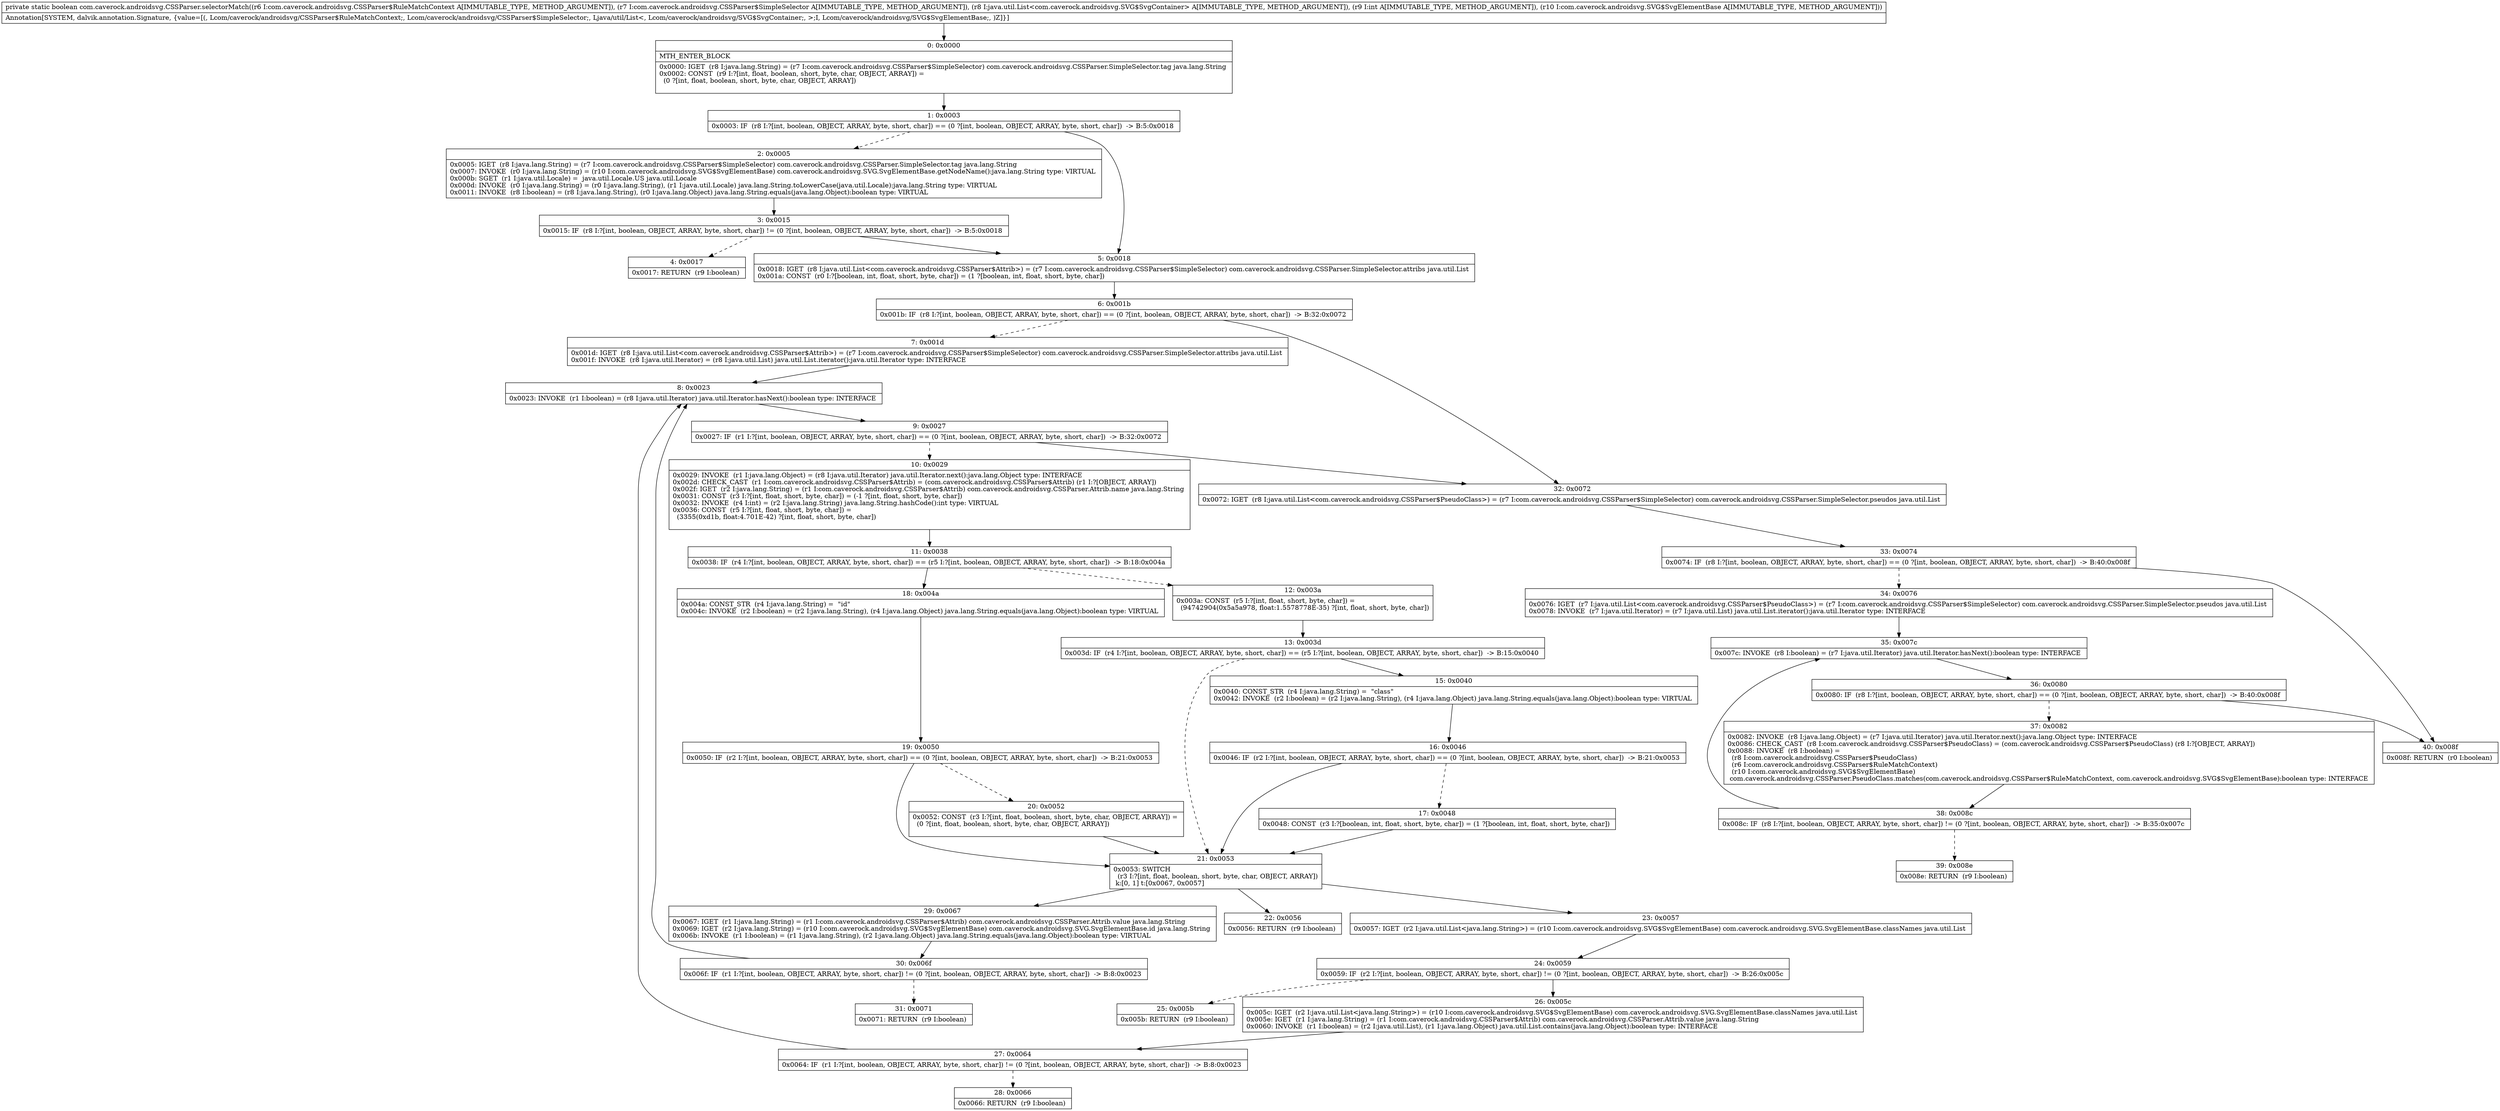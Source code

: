 digraph "CFG forcom.caverock.androidsvg.CSSParser.selectorMatch(Lcom\/caverock\/androidsvg\/CSSParser$RuleMatchContext;Lcom\/caverock\/androidsvg\/CSSParser$SimpleSelector;Ljava\/util\/List;ILcom\/caverock\/androidsvg\/SVG$SvgElementBase;)Z" {
Node_0 [shape=record,label="{0\:\ 0x0000|MTH_ENTER_BLOCK\l|0x0000: IGET  (r8 I:java.lang.String) = (r7 I:com.caverock.androidsvg.CSSParser$SimpleSelector) com.caverock.androidsvg.CSSParser.SimpleSelector.tag java.lang.String \l0x0002: CONST  (r9 I:?[int, float, boolean, short, byte, char, OBJECT, ARRAY]) = \l  (0 ?[int, float, boolean, short, byte, char, OBJECT, ARRAY])\l \l}"];
Node_1 [shape=record,label="{1\:\ 0x0003|0x0003: IF  (r8 I:?[int, boolean, OBJECT, ARRAY, byte, short, char]) == (0 ?[int, boolean, OBJECT, ARRAY, byte, short, char])  \-\> B:5:0x0018 \l}"];
Node_2 [shape=record,label="{2\:\ 0x0005|0x0005: IGET  (r8 I:java.lang.String) = (r7 I:com.caverock.androidsvg.CSSParser$SimpleSelector) com.caverock.androidsvg.CSSParser.SimpleSelector.tag java.lang.String \l0x0007: INVOKE  (r0 I:java.lang.String) = (r10 I:com.caverock.androidsvg.SVG$SvgElementBase) com.caverock.androidsvg.SVG.SvgElementBase.getNodeName():java.lang.String type: VIRTUAL \l0x000b: SGET  (r1 I:java.util.Locale) =  java.util.Locale.US java.util.Locale \l0x000d: INVOKE  (r0 I:java.lang.String) = (r0 I:java.lang.String), (r1 I:java.util.Locale) java.lang.String.toLowerCase(java.util.Locale):java.lang.String type: VIRTUAL \l0x0011: INVOKE  (r8 I:boolean) = (r8 I:java.lang.String), (r0 I:java.lang.Object) java.lang.String.equals(java.lang.Object):boolean type: VIRTUAL \l}"];
Node_3 [shape=record,label="{3\:\ 0x0015|0x0015: IF  (r8 I:?[int, boolean, OBJECT, ARRAY, byte, short, char]) != (0 ?[int, boolean, OBJECT, ARRAY, byte, short, char])  \-\> B:5:0x0018 \l}"];
Node_4 [shape=record,label="{4\:\ 0x0017|0x0017: RETURN  (r9 I:boolean) \l}"];
Node_5 [shape=record,label="{5\:\ 0x0018|0x0018: IGET  (r8 I:java.util.List\<com.caverock.androidsvg.CSSParser$Attrib\>) = (r7 I:com.caverock.androidsvg.CSSParser$SimpleSelector) com.caverock.androidsvg.CSSParser.SimpleSelector.attribs java.util.List \l0x001a: CONST  (r0 I:?[boolean, int, float, short, byte, char]) = (1 ?[boolean, int, float, short, byte, char]) \l}"];
Node_6 [shape=record,label="{6\:\ 0x001b|0x001b: IF  (r8 I:?[int, boolean, OBJECT, ARRAY, byte, short, char]) == (0 ?[int, boolean, OBJECT, ARRAY, byte, short, char])  \-\> B:32:0x0072 \l}"];
Node_7 [shape=record,label="{7\:\ 0x001d|0x001d: IGET  (r8 I:java.util.List\<com.caverock.androidsvg.CSSParser$Attrib\>) = (r7 I:com.caverock.androidsvg.CSSParser$SimpleSelector) com.caverock.androidsvg.CSSParser.SimpleSelector.attribs java.util.List \l0x001f: INVOKE  (r8 I:java.util.Iterator) = (r8 I:java.util.List) java.util.List.iterator():java.util.Iterator type: INTERFACE \l}"];
Node_8 [shape=record,label="{8\:\ 0x0023|0x0023: INVOKE  (r1 I:boolean) = (r8 I:java.util.Iterator) java.util.Iterator.hasNext():boolean type: INTERFACE \l}"];
Node_9 [shape=record,label="{9\:\ 0x0027|0x0027: IF  (r1 I:?[int, boolean, OBJECT, ARRAY, byte, short, char]) == (0 ?[int, boolean, OBJECT, ARRAY, byte, short, char])  \-\> B:32:0x0072 \l}"];
Node_10 [shape=record,label="{10\:\ 0x0029|0x0029: INVOKE  (r1 I:java.lang.Object) = (r8 I:java.util.Iterator) java.util.Iterator.next():java.lang.Object type: INTERFACE \l0x002d: CHECK_CAST  (r1 I:com.caverock.androidsvg.CSSParser$Attrib) = (com.caverock.androidsvg.CSSParser$Attrib) (r1 I:?[OBJECT, ARRAY]) \l0x002f: IGET  (r2 I:java.lang.String) = (r1 I:com.caverock.androidsvg.CSSParser$Attrib) com.caverock.androidsvg.CSSParser.Attrib.name java.lang.String \l0x0031: CONST  (r3 I:?[int, float, short, byte, char]) = (\-1 ?[int, float, short, byte, char]) \l0x0032: INVOKE  (r4 I:int) = (r2 I:java.lang.String) java.lang.String.hashCode():int type: VIRTUAL \l0x0036: CONST  (r5 I:?[int, float, short, byte, char]) = \l  (3355(0xd1b, float:4.701E\-42) ?[int, float, short, byte, char])\l \l}"];
Node_11 [shape=record,label="{11\:\ 0x0038|0x0038: IF  (r4 I:?[int, boolean, OBJECT, ARRAY, byte, short, char]) == (r5 I:?[int, boolean, OBJECT, ARRAY, byte, short, char])  \-\> B:18:0x004a \l}"];
Node_12 [shape=record,label="{12\:\ 0x003a|0x003a: CONST  (r5 I:?[int, float, short, byte, char]) = \l  (94742904(0x5a5a978, float:1.5578778E\-35) ?[int, float, short, byte, char])\l \l}"];
Node_13 [shape=record,label="{13\:\ 0x003d|0x003d: IF  (r4 I:?[int, boolean, OBJECT, ARRAY, byte, short, char]) == (r5 I:?[int, boolean, OBJECT, ARRAY, byte, short, char])  \-\> B:15:0x0040 \l}"];
Node_15 [shape=record,label="{15\:\ 0x0040|0x0040: CONST_STR  (r4 I:java.lang.String) =  \"class\" \l0x0042: INVOKE  (r2 I:boolean) = (r2 I:java.lang.String), (r4 I:java.lang.Object) java.lang.String.equals(java.lang.Object):boolean type: VIRTUAL \l}"];
Node_16 [shape=record,label="{16\:\ 0x0046|0x0046: IF  (r2 I:?[int, boolean, OBJECT, ARRAY, byte, short, char]) == (0 ?[int, boolean, OBJECT, ARRAY, byte, short, char])  \-\> B:21:0x0053 \l}"];
Node_17 [shape=record,label="{17\:\ 0x0048|0x0048: CONST  (r3 I:?[boolean, int, float, short, byte, char]) = (1 ?[boolean, int, float, short, byte, char]) \l}"];
Node_18 [shape=record,label="{18\:\ 0x004a|0x004a: CONST_STR  (r4 I:java.lang.String) =  \"id\" \l0x004c: INVOKE  (r2 I:boolean) = (r2 I:java.lang.String), (r4 I:java.lang.Object) java.lang.String.equals(java.lang.Object):boolean type: VIRTUAL \l}"];
Node_19 [shape=record,label="{19\:\ 0x0050|0x0050: IF  (r2 I:?[int, boolean, OBJECT, ARRAY, byte, short, char]) == (0 ?[int, boolean, OBJECT, ARRAY, byte, short, char])  \-\> B:21:0x0053 \l}"];
Node_20 [shape=record,label="{20\:\ 0x0052|0x0052: CONST  (r3 I:?[int, float, boolean, short, byte, char, OBJECT, ARRAY]) = \l  (0 ?[int, float, boolean, short, byte, char, OBJECT, ARRAY])\l \l}"];
Node_21 [shape=record,label="{21\:\ 0x0053|0x0053: SWITCH  \l  (r3 I:?[int, float, boolean, short, byte, char, OBJECT, ARRAY])\l k:[0, 1] t:[0x0067, 0x0057] \l}"];
Node_22 [shape=record,label="{22\:\ 0x0056|0x0056: RETURN  (r9 I:boolean) \l}"];
Node_23 [shape=record,label="{23\:\ 0x0057|0x0057: IGET  (r2 I:java.util.List\<java.lang.String\>) = (r10 I:com.caverock.androidsvg.SVG$SvgElementBase) com.caverock.androidsvg.SVG.SvgElementBase.classNames java.util.List \l}"];
Node_24 [shape=record,label="{24\:\ 0x0059|0x0059: IF  (r2 I:?[int, boolean, OBJECT, ARRAY, byte, short, char]) != (0 ?[int, boolean, OBJECT, ARRAY, byte, short, char])  \-\> B:26:0x005c \l}"];
Node_25 [shape=record,label="{25\:\ 0x005b|0x005b: RETURN  (r9 I:boolean) \l}"];
Node_26 [shape=record,label="{26\:\ 0x005c|0x005c: IGET  (r2 I:java.util.List\<java.lang.String\>) = (r10 I:com.caverock.androidsvg.SVG$SvgElementBase) com.caverock.androidsvg.SVG.SvgElementBase.classNames java.util.List \l0x005e: IGET  (r1 I:java.lang.String) = (r1 I:com.caverock.androidsvg.CSSParser$Attrib) com.caverock.androidsvg.CSSParser.Attrib.value java.lang.String \l0x0060: INVOKE  (r1 I:boolean) = (r2 I:java.util.List), (r1 I:java.lang.Object) java.util.List.contains(java.lang.Object):boolean type: INTERFACE \l}"];
Node_27 [shape=record,label="{27\:\ 0x0064|0x0064: IF  (r1 I:?[int, boolean, OBJECT, ARRAY, byte, short, char]) != (0 ?[int, boolean, OBJECT, ARRAY, byte, short, char])  \-\> B:8:0x0023 \l}"];
Node_28 [shape=record,label="{28\:\ 0x0066|0x0066: RETURN  (r9 I:boolean) \l}"];
Node_29 [shape=record,label="{29\:\ 0x0067|0x0067: IGET  (r1 I:java.lang.String) = (r1 I:com.caverock.androidsvg.CSSParser$Attrib) com.caverock.androidsvg.CSSParser.Attrib.value java.lang.String \l0x0069: IGET  (r2 I:java.lang.String) = (r10 I:com.caverock.androidsvg.SVG$SvgElementBase) com.caverock.androidsvg.SVG.SvgElementBase.id java.lang.String \l0x006b: INVOKE  (r1 I:boolean) = (r1 I:java.lang.String), (r2 I:java.lang.Object) java.lang.String.equals(java.lang.Object):boolean type: VIRTUAL \l}"];
Node_30 [shape=record,label="{30\:\ 0x006f|0x006f: IF  (r1 I:?[int, boolean, OBJECT, ARRAY, byte, short, char]) != (0 ?[int, boolean, OBJECT, ARRAY, byte, short, char])  \-\> B:8:0x0023 \l}"];
Node_31 [shape=record,label="{31\:\ 0x0071|0x0071: RETURN  (r9 I:boolean) \l}"];
Node_32 [shape=record,label="{32\:\ 0x0072|0x0072: IGET  (r8 I:java.util.List\<com.caverock.androidsvg.CSSParser$PseudoClass\>) = (r7 I:com.caverock.androidsvg.CSSParser$SimpleSelector) com.caverock.androidsvg.CSSParser.SimpleSelector.pseudos java.util.List \l}"];
Node_33 [shape=record,label="{33\:\ 0x0074|0x0074: IF  (r8 I:?[int, boolean, OBJECT, ARRAY, byte, short, char]) == (0 ?[int, boolean, OBJECT, ARRAY, byte, short, char])  \-\> B:40:0x008f \l}"];
Node_34 [shape=record,label="{34\:\ 0x0076|0x0076: IGET  (r7 I:java.util.List\<com.caverock.androidsvg.CSSParser$PseudoClass\>) = (r7 I:com.caverock.androidsvg.CSSParser$SimpleSelector) com.caverock.androidsvg.CSSParser.SimpleSelector.pseudos java.util.List \l0x0078: INVOKE  (r7 I:java.util.Iterator) = (r7 I:java.util.List) java.util.List.iterator():java.util.Iterator type: INTERFACE \l}"];
Node_35 [shape=record,label="{35\:\ 0x007c|0x007c: INVOKE  (r8 I:boolean) = (r7 I:java.util.Iterator) java.util.Iterator.hasNext():boolean type: INTERFACE \l}"];
Node_36 [shape=record,label="{36\:\ 0x0080|0x0080: IF  (r8 I:?[int, boolean, OBJECT, ARRAY, byte, short, char]) == (0 ?[int, boolean, OBJECT, ARRAY, byte, short, char])  \-\> B:40:0x008f \l}"];
Node_37 [shape=record,label="{37\:\ 0x0082|0x0082: INVOKE  (r8 I:java.lang.Object) = (r7 I:java.util.Iterator) java.util.Iterator.next():java.lang.Object type: INTERFACE \l0x0086: CHECK_CAST  (r8 I:com.caverock.androidsvg.CSSParser$PseudoClass) = (com.caverock.androidsvg.CSSParser$PseudoClass) (r8 I:?[OBJECT, ARRAY]) \l0x0088: INVOKE  (r8 I:boolean) = \l  (r8 I:com.caverock.androidsvg.CSSParser$PseudoClass)\l  (r6 I:com.caverock.androidsvg.CSSParser$RuleMatchContext)\l  (r10 I:com.caverock.androidsvg.SVG$SvgElementBase)\l com.caverock.androidsvg.CSSParser.PseudoClass.matches(com.caverock.androidsvg.CSSParser$RuleMatchContext, com.caverock.androidsvg.SVG$SvgElementBase):boolean type: INTERFACE \l}"];
Node_38 [shape=record,label="{38\:\ 0x008c|0x008c: IF  (r8 I:?[int, boolean, OBJECT, ARRAY, byte, short, char]) != (0 ?[int, boolean, OBJECT, ARRAY, byte, short, char])  \-\> B:35:0x007c \l}"];
Node_39 [shape=record,label="{39\:\ 0x008e|0x008e: RETURN  (r9 I:boolean) \l}"];
Node_40 [shape=record,label="{40\:\ 0x008f|0x008f: RETURN  (r0 I:boolean) \l}"];
MethodNode[shape=record,label="{private static boolean com.caverock.androidsvg.CSSParser.selectorMatch((r6 I:com.caverock.androidsvg.CSSParser$RuleMatchContext A[IMMUTABLE_TYPE, METHOD_ARGUMENT]), (r7 I:com.caverock.androidsvg.CSSParser$SimpleSelector A[IMMUTABLE_TYPE, METHOD_ARGUMENT]), (r8 I:java.util.List\<com.caverock.androidsvg.SVG$SvgContainer\> A[IMMUTABLE_TYPE, METHOD_ARGUMENT]), (r9 I:int A[IMMUTABLE_TYPE, METHOD_ARGUMENT]), (r10 I:com.caverock.androidsvg.SVG$SvgElementBase A[IMMUTABLE_TYPE, METHOD_ARGUMENT]))  | Annotation[SYSTEM, dalvik.annotation.Signature, \{value=[(, Lcom\/caverock\/androidsvg\/CSSParser$RuleMatchContext;, Lcom\/caverock\/androidsvg\/CSSParser$SimpleSelector;, Ljava\/util\/List\<, Lcom\/caverock\/androidsvg\/SVG$SvgContainer;, \>;I, Lcom\/caverock\/androidsvg\/SVG$SvgElementBase;, )Z]\}]\l}"];
MethodNode -> Node_0;
Node_0 -> Node_1;
Node_1 -> Node_2[style=dashed];
Node_1 -> Node_5;
Node_2 -> Node_3;
Node_3 -> Node_4[style=dashed];
Node_3 -> Node_5;
Node_5 -> Node_6;
Node_6 -> Node_7[style=dashed];
Node_6 -> Node_32;
Node_7 -> Node_8;
Node_8 -> Node_9;
Node_9 -> Node_10[style=dashed];
Node_9 -> Node_32;
Node_10 -> Node_11;
Node_11 -> Node_12[style=dashed];
Node_11 -> Node_18;
Node_12 -> Node_13;
Node_13 -> Node_15;
Node_13 -> Node_21[style=dashed];
Node_15 -> Node_16;
Node_16 -> Node_17[style=dashed];
Node_16 -> Node_21;
Node_17 -> Node_21;
Node_18 -> Node_19;
Node_19 -> Node_20[style=dashed];
Node_19 -> Node_21;
Node_20 -> Node_21;
Node_21 -> Node_22;
Node_21 -> Node_23;
Node_21 -> Node_29;
Node_23 -> Node_24;
Node_24 -> Node_25[style=dashed];
Node_24 -> Node_26;
Node_26 -> Node_27;
Node_27 -> Node_8;
Node_27 -> Node_28[style=dashed];
Node_29 -> Node_30;
Node_30 -> Node_8;
Node_30 -> Node_31[style=dashed];
Node_32 -> Node_33;
Node_33 -> Node_34[style=dashed];
Node_33 -> Node_40;
Node_34 -> Node_35;
Node_35 -> Node_36;
Node_36 -> Node_37[style=dashed];
Node_36 -> Node_40;
Node_37 -> Node_38;
Node_38 -> Node_35;
Node_38 -> Node_39[style=dashed];
}

